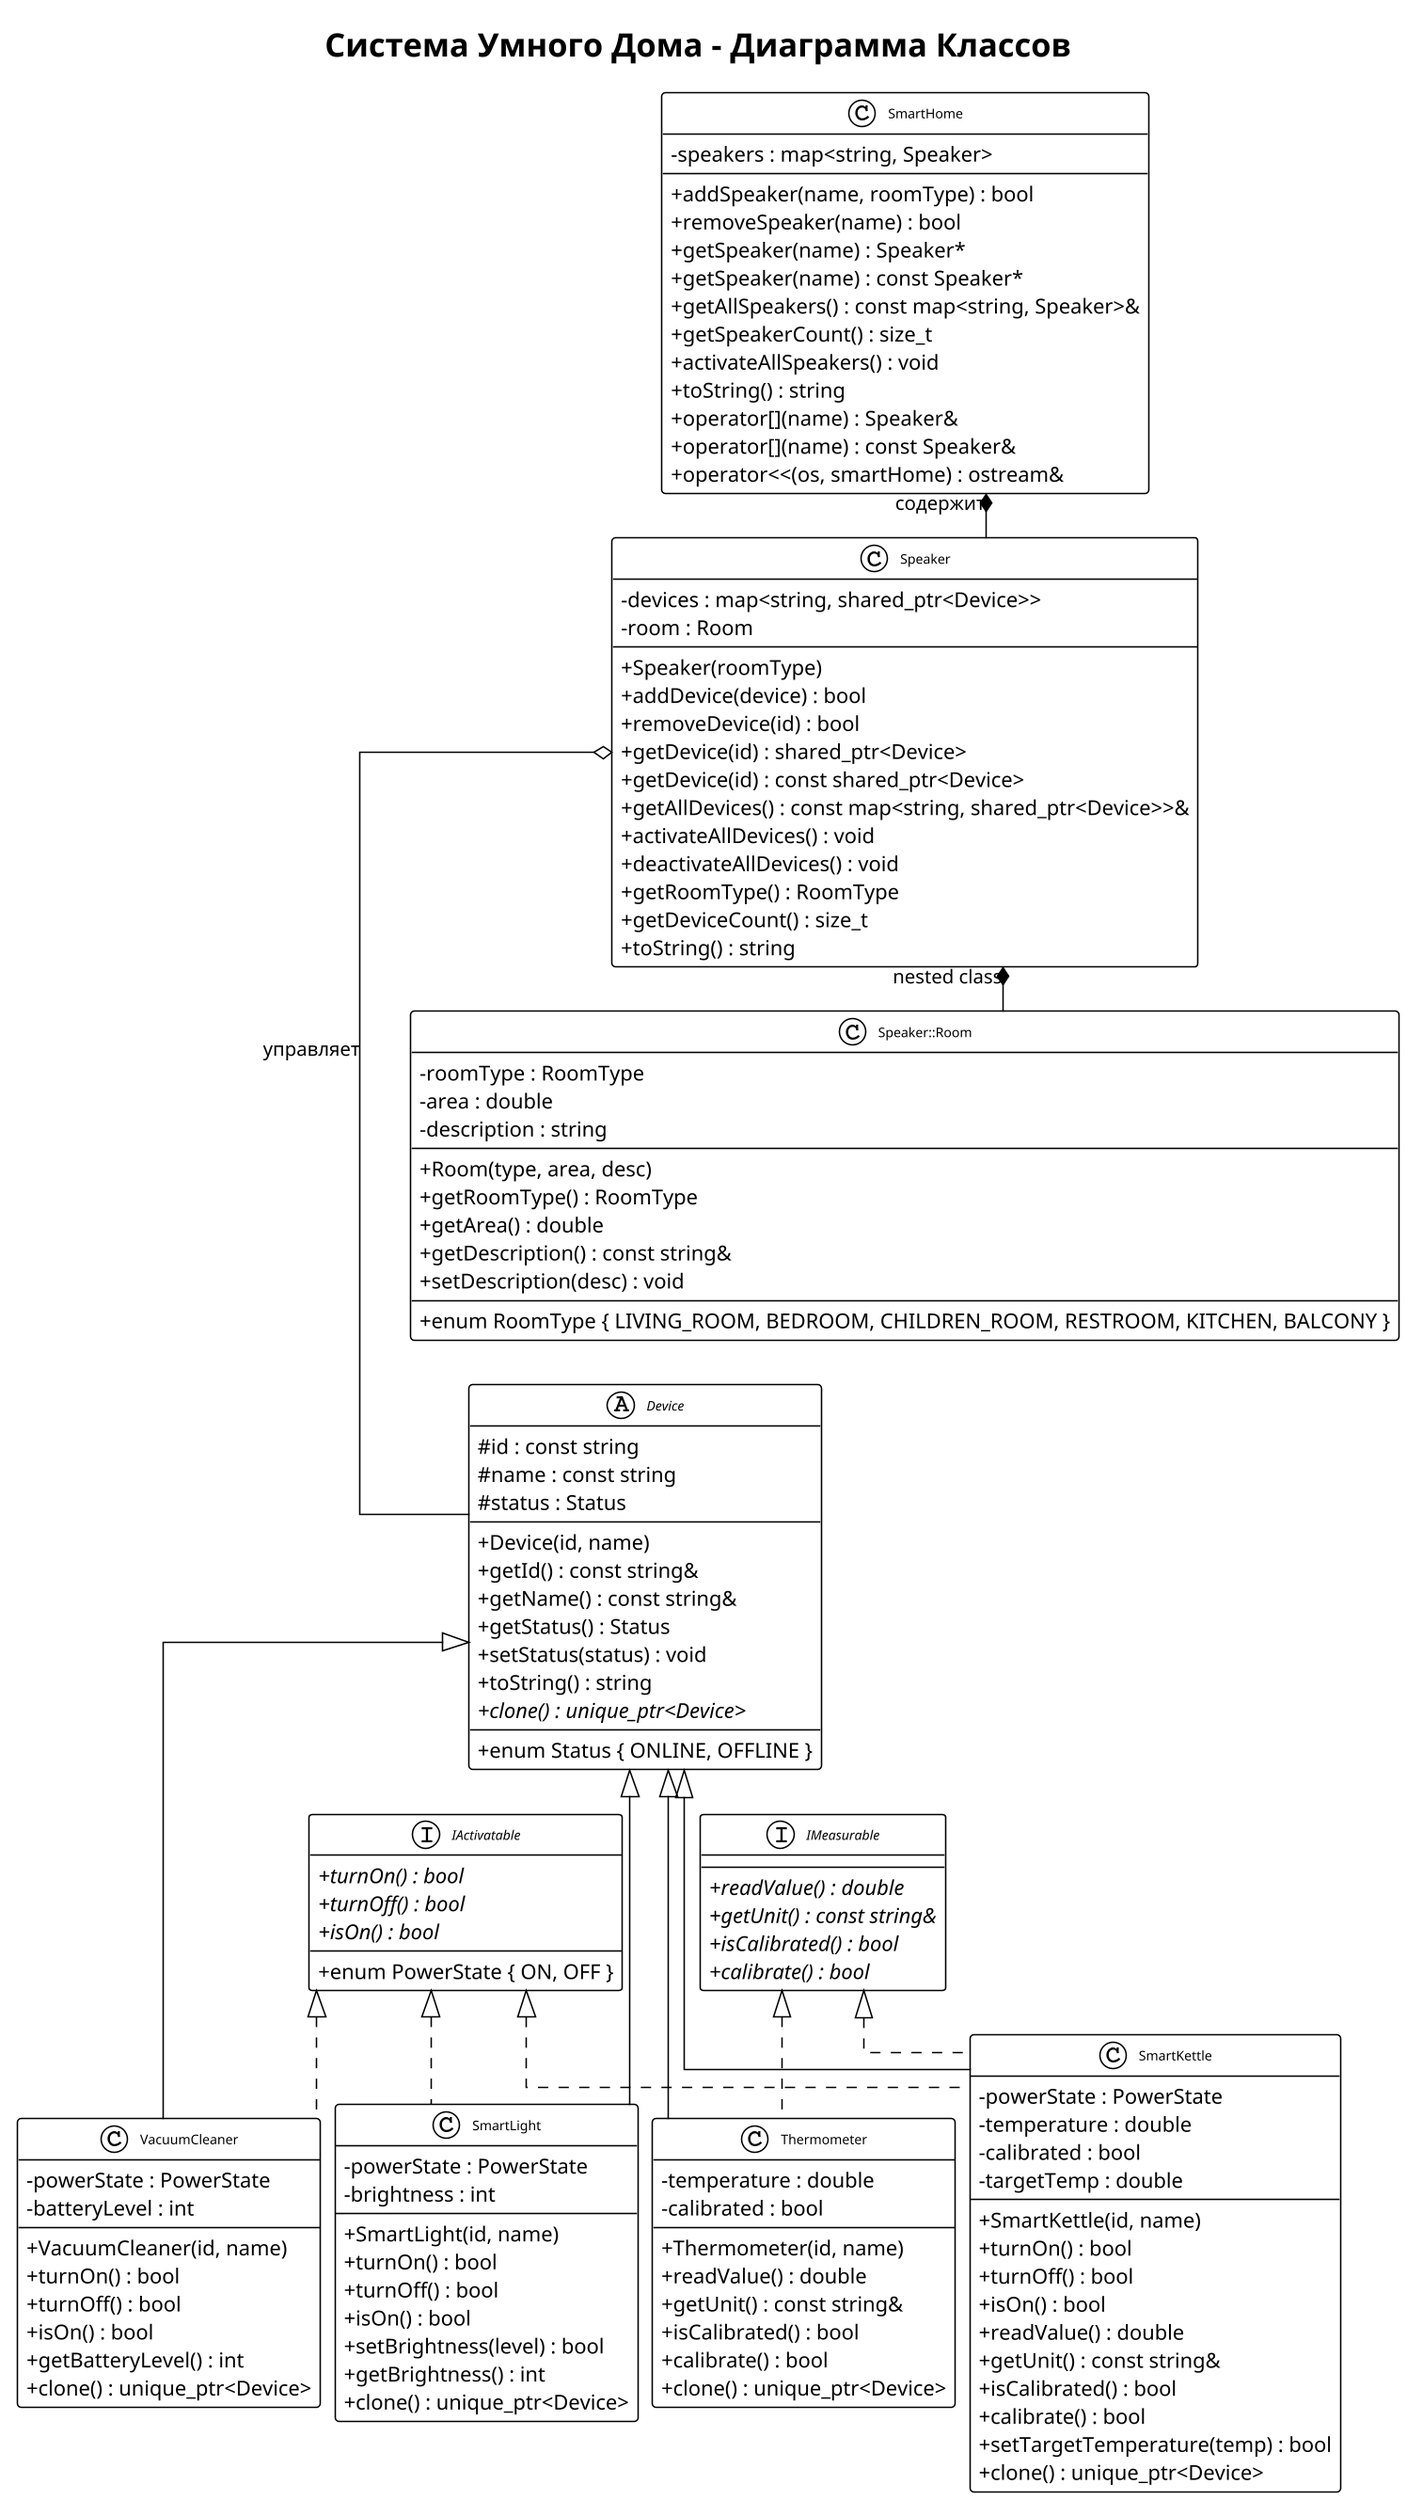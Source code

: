 @startuml SmartHouse_ClassDiagram

!theme plain
skinparam classAttributeIconSize 0
skinparam classFontSize 9
skinparam packageFontSize 11
skinparam dpi 150
skinparam linetype ortho
skinparam nodesep 10
skinparam ranksep 30

title "Система Умного Дома - Диаграмма Классов"

class SmartHome {
    - speakers : map<string, Speaker>
    --
    + addSpeaker(name, roomType) : bool
    + removeSpeaker(name) : bool
    + getSpeaker(name) : Speaker*
    + getSpeaker(name) : const Speaker*
    + getAllSpeakers() : const map<string, Speaker>&
    + getSpeakerCount() : size_t
    + activateAllSpeakers() : void
    + toString() : string
    + operator[](name) : Speaker&
    + operator[](name) : const Speaker&
    + operator<<(os, smartHome) : ostream&
}

class Speaker {
    - devices : map<string, shared_ptr<Device>>
    - room : Room
    --
    + Speaker(roomType)
    + addDevice(device) : bool
    + removeDevice(id) : bool
    + getDevice(id) : shared_ptr<Device>
    + getDevice(id) : const shared_ptr<Device>
    + getAllDevices() : const map<string, shared_ptr<Device>>&
    + activateAllDevices() : void
    + deactivateAllDevices() : void
    + getRoomType() : RoomType
    + getDeviceCount() : size_t
    + toString() : string
}

class "Speaker::Room" as Room {
    - roomType : RoomType
    - area : double
    - description : string
    --
    + Room(type, area, desc)
    + getRoomType() : RoomType
    + getArea() : double
    + getDescription() : const string&
    + setDescription(desc) : void
    --
    + enum RoomType { LIVING_ROOM, BEDROOM, CHILDREN_ROOM, RESTROOM, KITCHEN, BALCONY }
}

abstract class Device {
    # id : const string
    # name : const string
    # status : Status
    --
    + Device(id, name)
    + getId() : const string&
    + getName() : const string&
    + getStatus() : Status
    + setStatus(status) : void
    + toString() : string
    + {abstract} clone() : unique_ptr<Device>
    --
    + enum Status { ONLINE, OFFLINE }
}

interface IActivatable {
    + {abstract} turnOn() : bool
    + {abstract} turnOff() : bool
    + {abstract} isOn() : bool
    --
    + enum PowerState { ON, OFF }
}

interface IMeasurable {
    + {abstract} readValue() : double
    + {abstract} getUnit() : const string&
    + {abstract} isCalibrated() : bool
    + {abstract} calibrate() : bool
}

class VacuumCleaner {
    - powerState : PowerState
    - batteryLevel : int
    --
    + VacuumCleaner(id, name)
    + turnOn() : bool
    + turnOff() : bool
    + isOn() : bool
    + getBatteryLevel() : int
    + clone() : unique_ptr<Device>
}

class SmartLight {
    - powerState : PowerState
    - brightness : int
    --
    + SmartLight(id, name)
    + turnOn() : bool
    + turnOff() : bool
    + isOn() : bool
    + setBrightness(level) : bool
    + getBrightness() : int
    + clone() : unique_ptr<Device>
}

class Thermometer {
    - temperature : double
    - calibrated : bool
    --
    + Thermometer(id, name)
    + readValue() : double
    + getUnit() : const string&
    + isCalibrated() : bool
    + calibrate() : bool
    + clone() : unique_ptr<Device>
}

class SmartKettle {
    - powerState : PowerState
    - temperature : double
    - calibrated : bool
    - targetTemp : double
    --
    + SmartKettle(id, name)
    + turnOn() : bool
    + turnOff() : bool
    + isOn() : bool
    + readValue() : double
    + getUnit() : const string&
    + isCalibrated() : bool
    + calibrate() : bool
    + setTargetTemperature(temp) : bool
    + clone() : unique_ptr<Device>
}

' Горизонтальное размещение интерфейсов
IActivatable -[hidden]right- IMeasurable

' Горизонтальное размещение устройств
VacuumCleaner -[hidden]right- SmartLight
Thermometer -[hidden]right- SmartKettle

' Вертикальная последовательность
SmartHome -[hidden]down-> Speaker
Speaker -[hidden]down-> Room
Room -[hidden]down-> Device
Device -[hidden]down-> IActivatable
IActivatable -[hidden]down-> VacuumCleaner

' Композиция
SmartHome *-- Speaker : "содержит"
Speaker *-- Room : "nested class"

' Управление устройствами
Speaker o-- Device : "управляет"

' Наследование
Device <|-- VacuumCleaner
Device <|-- SmartLight
Device <|-- Thermometer
Device <|-- SmartKettle

' Реализация интерфейсов
IActivatable <|.. VacuumCleaner
IActivatable <|.. SmartLight
IMeasurable <|.. Thermometer
IActivatable <|.. SmartKettle
IMeasurable <|.. SmartKettle

@enduml 